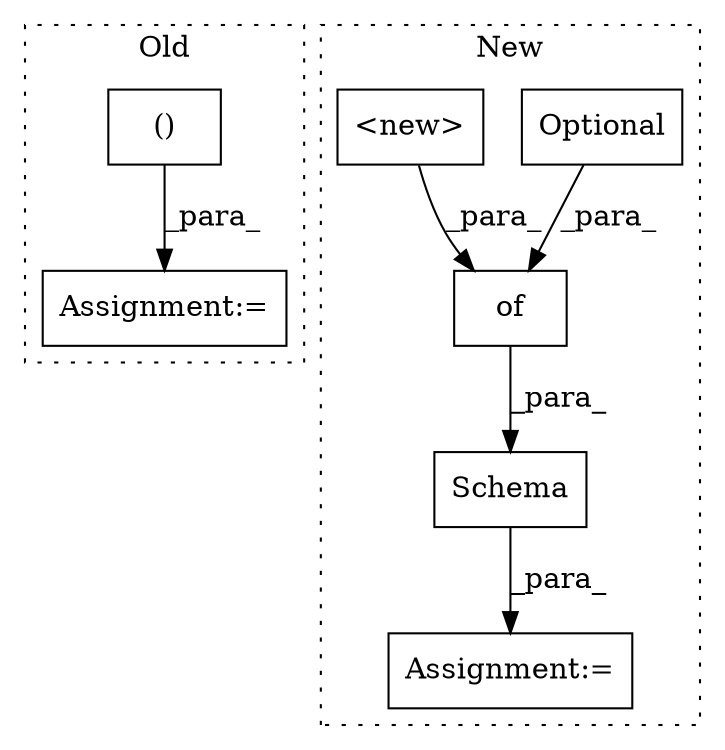 digraph G {
subgraph cluster0 {
1 [label="()" a="106" s="605" l="44" shape="box"];
6 [label="Assignment:=" a="7" s="599" l="6" shape="box"];
label = "Old";
style="dotted";
}
subgraph cluster1 {
2 [label="Optional" a="32" s="1495,1530" l="9,1" shape="box"];
3 [label="of" a="32" s="1384,1584" l="3,1" shape="box"];
4 [label="Schema" a="32" s="1341,1610" l="7,1" shape="box"];
5 [label="<new>" a="14" s="1532" l="52" shape="box"];
7 [label="Assignment:=" a="7" s="1329" l="1" shape="box"];
label = "New";
style="dotted";
}
1 -> 6 [label="_para_"];
2 -> 3 [label="_para_"];
3 -> 4 [label="_para_"];
4 -> 7 [label="_para_"];
5 -> 3 [label="_para_"];
}
